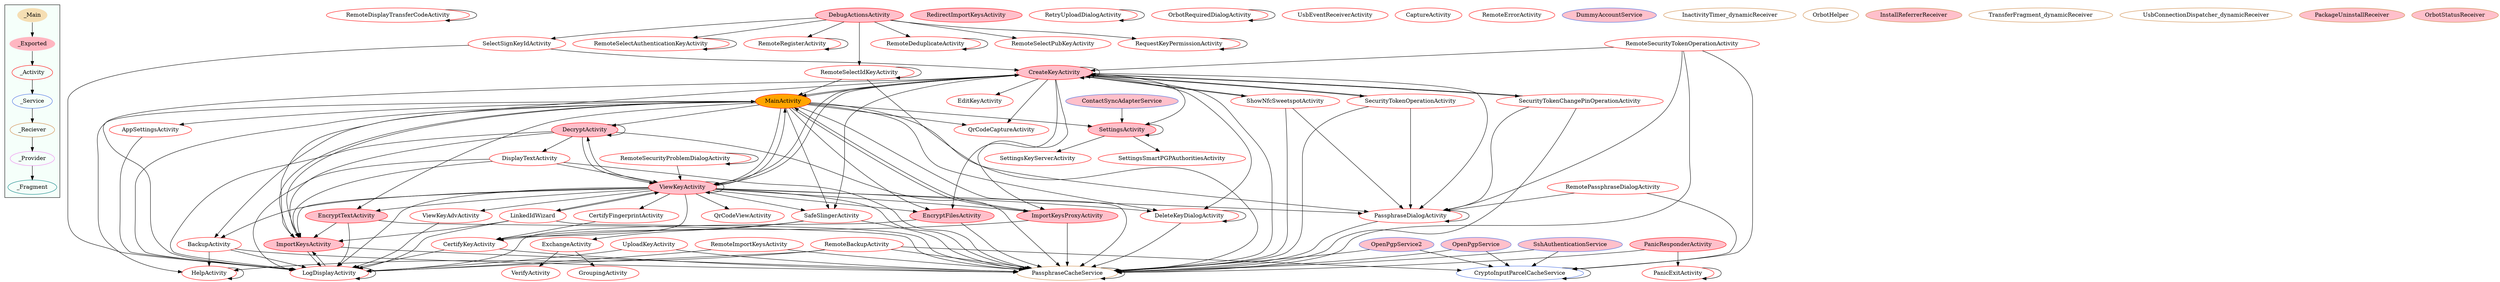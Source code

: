 digraph G {
subgraph cluster_legend{ 
bgcolor=mintcream;
_Activity[color = red];
_Service[color = royalblue];
_Provider[color = violet];
_Reciever[color = peru];
_Fragment[color = teal];
_Main[style=filled, fillcolor=wheat, color = mintcream];
_Exported[style=filled, fillcolor=lightpink, color = mintcream];
_Main -> _Exported -> _Activity -> _Service -> _Reciever -> _Provider -> _Fragment; 
}
RemoteDisplayTransferCodeActivity[color = red];
RequestKeyPermissionActivity[color = red];
RedirectImportKeysActivity[style=filled, fillcolor=pink, color = red];
UploadKeyActivity[color = red];
RetryUploadDialogActivity[color = red];
SettingsKeyServerActivity[color = red];
RemoteImportKeysActivity[color = red];
CertifyKeyActivity[color = red];
RemoteBackupActivity[color = red];
OrbotRequiredDialogActivity[color = red];
QrCodeCaptureActivity[color = red];
DecryptActivity[style=filled, fillcolor=pink, color = red];
UsbEventReceiverActivity[color = red];
RemoteSecurityProblemDialogActivity[color = red];
MainActivity[style=filled, fillcolor=orange, color = red];
SelectSignKeyIdActivity[color = red];
RemoteSelectAuthenticationKeyActivity[color = red];
ImportKeysActivity[style=filled, fillcolor=pink, color = red];
RemoteRegisterActivity[color = red];
SettingsActivity[style=filled, fillcolor=pink, color = red];
CertifyFingerprintActivity[color = red];
EditKeyActivity[color = red];
PassphraseDialogActivity[color = red];
ExchangeActivity[color = red];
DeleteKeyDialogActivity[color = red];
DebugActionsActivity[style=filled, fillcolor=pink, color = red];
CaptureActivity[color = red];
BackupActivity[color = red];
DisplayTextActivity[color = red];
ImportKeysProxyActivity[style=filled, fillcolor=pink, color = red];
PanicExitActivity[color = red];
RemotePassphraseDialogActivity[color = red];
RemoteDeduplicateActivity[color = red];
SecurityTokenChangePinOperationActivity[color = red];
ViewKeyActivity[style=filled, fillcolor=pink, color = red];
SecurityTokenOperationActivity[color = red];
EncryptFilesActivity[style=filled, fillcolor=pink, color = red];
ViewKeyAdvActivity[color = red];
AppSettingsActivity[color = red];
RemoteSelectPubKeyActivity[color = red];
HelpActivity[color = red];
SettingsSmartPGPAuthoritiesActivity[color = red];
GroupingActivity[color = red];
CreateKeyActivity[style=filled, fillcolor=pink, color = red];
VerifyActivity[color = red];
RemoteSecurityTokenOperationActivity[color = red];
LogDisplayActivity[color = red];
EncryptTextActivity[style=filled, fillcolor=pink, color = red];
QrCodeViewActivity[color = red];
ShowNfcSweetspotActivity[color = red];
LinkedIdWizard[color = red];
SafeSlingerActivity[color = red];
RemoteErrorActivity[color = red];
PanicResponderActivity[style=filled, fillcolor=pink, color = red];
RemoteSelectIdKeyActivity[color = red];
DummyAccountService[style=filled, fillcolor=pink, color = royalblue];
SshAuthenticationService[style=filled, fillcolor=pink, color = royalblue];
PassphraseCacheService[color = royalblue];
OpenPgpService2[style=filled, fillcolor=pink, color = royalblue];
OpenPgpService[style=filled, fillcolor=pink, color = royalblue];
ContactSyncAdapterService[style=filled, fillcolor=pink, color = royalblue];
CryptoInputParcelCacheService[color = royalblue];
InactivityTimer_dynamicReceiver[color = peru];
OrbotHelper[color = peru];
InstallReferrerReceiver[style=filled, fillcolor=pink, color = peru];
TransferFragment_dynamicReceiver[color = peru];
PassphraseCacheService[color = peru];
UsbConnectionDispatcher_dynamicReceiver[color = peru];
PackageUninstallReceiver[style=filled, fillcolor=pink, color = peru];
OrbotStatusReceiver[style=filled, fillcolor=pink, color = peru];
RemoteDisplayTransferCodeActivity->RemoteDisplayTransferCodeActivity;
RequestKeyPermissionActivity->RequestKeyPermissionActivity;
RetryUploadDialogActivity->RetryUploadDialogActivity;
UploadKeyActivity->PassphraseCacheService;
UploadKeyActivity->LogDisplayActivity;
RemoteImportKeysActivity->LogDisplayActivity;
RemoteImportKeysActivity->PassphraseCacheService;
RemoteBackupActivity->PassphraseCacheService;
RemoteBackupActivity->HelpActivity;
RemoteBackupActivity->LogDisplayActivity;
RemoteBackupActivity->CryptoInputParcelCacheService;
CertifyKeyActivity->PassphraseCacheService;
CertifyKeyActivity->LogDisplayActivity;
OrbotRequiredDialogActivity->OrbotRequiredDialogActivity;
OpenPgpService2->PassphraseCacheService;
OpenPgpService2->CryptoInputParcelCacheService;
DecryptActivity->PassphraseCacheService;
DecryptActivity->DecryptActivity;
DecryptActivity->ImportKeysActivity;
DecryptActivity->ViewKeyActivity;
DecryptActivity->DisplayTextActivity;
DecryptActivity->LogDisplayActivity;
CryptoInputParcelCacheService->CryptoInputParcelCacheService;
RemoteSecurityProblemDialogActivity->ViewKeyActivity;
RemoteSecurityProblemDialogActivity->RemoteSecurityProblemDialogActivity;
MainActivity->CreateKeyActivity;
MainActivity->DecryptActivity;
MainActivity->DeleteKeyDialogActivity;
MainActivity->LogDisplayActivity;
MainActivity->ImportKeysActivity;
MainActivity->BackupActivity;
MainActivity->PassphraseCacheService;
MainActivity->PassphraseDialogActivity;
MainActivity->EncryptTextActivity;
MainActivity->SettingsActivity;
MainActivity->SafeSlingerActivity;
MainActivity->ViewKeyActivity;
MainActivity->EncryptFilesActivity;
MainActivity->AppSettingsActivity;
MainActivity->ImportKeysProxyActivity;
MainActivity->HelpActivity;
MainActivity->QrCodeCaptureActivity;
SelectSignKeyIdActivity->LogDisplayActivity;
SelectSignKeyIdActivity->CreateKeyActivity;
RemoteSelectAuthenticationKeyActivity->RemoteSelectAuthenticationKeyActivity;
ImportKeysActivity->LogDisplayActivity;
ImportKeysActivity->PassphraseCacheService;
ImportKeysActivity->MainActivity;
RemoteRegisterActivity->RemoteRegisterActivity;
SettingsActivity->SettingsActivity;
SettingsActivity->SettingsSmartPGPAuthoritiesActivity;
SettingsActivity->SettingsKeyServerActivity;
CertifyFingerprintActivity->CertifyKeyActivity;
ExchangeActivity->GroupingActivity;
ExchangeActivity->VerifyActivity;
PassphraseDialogActivity->PassphraseDialogActivity;
PassphraseDialogActivity->PassphraseCacheService;
DeleteKeyDialogActivity->DeleteKeyDialogActivity;
DeleteKeyDialogActivity->PassphraseCacheService;
DebugActionsActivity->RemoteSelectIdKeyActivity;
DebugActionsActivity->RemoteSelectPubKeyActivity;
DebugActionsActivity->RemoteSelectAuthenticationKeyActivity;
DebugActionsActivity->RemoteRegisterActivity;
DebugActionsActivity->SelectSignKeyIdActivity;
DebugActionsActivity->RemoteDeduplicateActivity;
DebugActionsActivity->RequestKeyPermissionActivity;
BackupActivity->PassphraseCacheService;
BackupActivity->HelpActivity;
BackupActivity->LogDisplayActivity;
DisplayTextActivity->PassphraseCacheService;
DisplayTextActivity->ViewKeyActivity;
DisplayTextActivity->LogDisplayActivity;
DisplayTextActivity->ImportKeysActivity;
PanicExitActivity->PanicExitActivity;
ImportKeysProxyActivity->CertifyKeyActivity;
ImportKeysProxyActivity->PassphraseCacheService;
ImportKeysProxyActivity->MainActivity;
RemotePassphraseDialogActivity->CryptoInputParcelCacheService;
RemotePassphraseDialogActivity->PassphraseDialogActivity;
OpenPgpService->PassphraseCacheService;
OpenPgpService->CryptoInputParcelCacheService;
RemoteDeduplicateActivity->RemoteDeduplicateActivity;
SecurityTokenChangePinOperationActivity->CreateKeyActivity;
SecurityTokenChangePinOperationActivity->PassphraseCacheService;
SecurityTokenChangePinOperationActivity->PassphraseDialogActivity;
ContactSyncAdapterService->SettingsActivity;
ViewKeyActivity->ViewKeyActivity;
ViewKeyActivity->QrCodeViewActivity;
ViewKeyActivity->SafeSlingerActivity;
ViewKeyActivity->EncryptFilesActivity;
ViewKeyActivity->EncryptTextActivity;
ViewKeyActivity->LinkedIdWizard;
ViewKeyActivity->ImportKeysActivity;
ViewKeyActivity->PassphraseDialogActivity;
ViewKeyActivity->PassphraseCacheService;
ViewKeyActivity->CreateKeyActivity;
ViewKeyActivity->LogDisplayActivity;
ViewKeyActivity->MainActivity;
ViewKeyActivity->DecryptActivity;
ViewKeyActivity->CertifyFingerprintActivity;
ViewKeyActivity->BackupActivity;
ViewKeyActivity->CertifyKeyActivity;
ViewKeyActivity->DeleteKeyDialogActivity;
ViewKeyActivity->ViewKeyAdvActivity;
ViewKeyActivity->ImportKeysProxyActivity;
SecurityTokenOperationActivity->PassphraseDialogActivity;
SecurityTokenOperationActivity->PassphraseCacheService;
SecurityTokenOperationActivity->CreateKeyActivity;
EncryptFilesActivity->PassphraseCacheService;
EncryptFilesActivity->LogDisplayActivity;
ViewKeyAdvActivity->LogDisplayActivity;
AppSettingsActivity->LogDisplayActivity;
SshAuthenticationService->CryptoInputParcelCacheService;
SshAuthenticationService->PassphraseCacheService;
PassphraseCacheService->PassphraseCacheService;
HelpActivity->HelpActivity;
CreateKeyActivity->PassphraseCacheService;
CreateKeyActivity->LogDisplayActivity;
CreateKeyActivity->EncryptFilesActivity;
CreateKeyActivity->CreateKeyActivity;
CreateKeyActivity->ViewKeyActivity;
CreateKeyActivity->ImportKeysActivity;
CreateKeyActivity->QrCodeCaptureActivity;
CreateKeyActivity->ImportKeysProxyActivity;
CreateKeyActivity->MainActivity;
CreateKeyActivity->DeleteKeyDialogActivity;
CreateKeyActivity->SafeSlingerActivity;
CreateKeyActivity->SettingsActivity;
CreateKeyActivity->SecurityTokenChangePinOperationActivity;
CreateKeyActivity->SecurityTokenOperationActivity;
CreateKeyActivity->ShowNfcSweetspotActivity;
CreateKeyActivity->EditKeyActivity;
CreateKeyActivity->PassphraseDialogActivity;
RemoteSecurityTokenOperationActivity->PassphraseCacheService;
RemoteSecurityTokenOperationActivity->CreateKeyActivity;
RemoteSecurityTokenOperationActivity->PassphraseDialogActivity;
RemoteSecurityTokenOperationActivity->CryptoInputParcelCacheService;
LogDisplayActivity->LogDisplayActivity;
LogDisplayActivity->ImportKeysActivity;
EncryptTextActivity->PassphraseCacheService;
EncryptTextActivity->ImportKeysActivity;
EncryptTextActivity->LogDisplayActivity;
ShowNfcSweetspotActivity->CreateKeyActivity;
ShowNfcSweetspotActivity->PassphraseCacheService;
ShowNfcSweetspotActivity->PassphraseDialogActivity;
LinkedIdWizard->PassphraseCacheService;
LinkedIdWizard->LogDisplayActivity;
LinkedIdWizard->ViewKeyActivity;
LinkedIdWizard->ImportKeysActivity;
SafeSlingerActivity->ExchangeActivity;
SafeSlingerActivity->PassphraseCacheService;
SafeSlingerActivity->CertifyKeyActivity;
PanicResponderActivity->PanicExitActivity;
PanicResponderActivity->PassphraseCacheService;
RemoteSelectIdKeyActivity->MainActivity;
RemoteSelectIdKeyActivity->PassphraseCacheService;
RemoteSelectIdKeyActivity->RemoteSelectIdKeyActivity;
}
